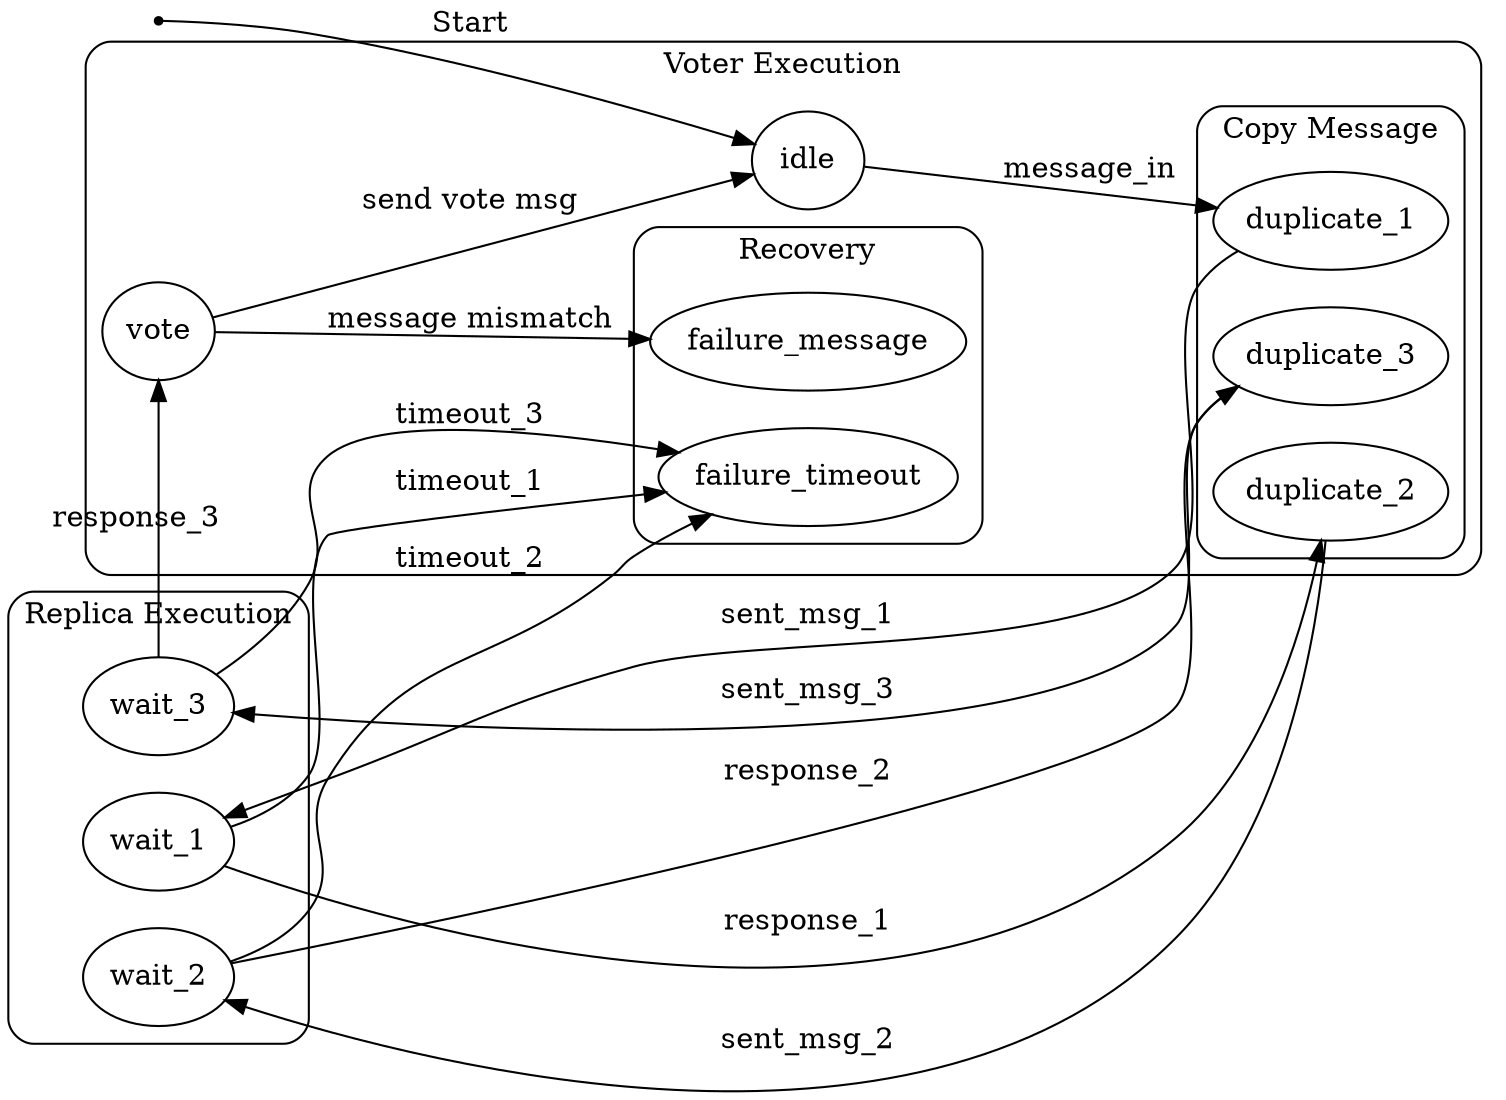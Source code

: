 digraph foo {
	graph [compound=true];
	rankdir=LR;
	node [ shape = point ];
	ENTRY;
	//node [ shape = circle, height = 0.2 ];
	node [ shape = ellipse, height = 0.65 ];
	//node [ shape = circle ];
	
	subgraph cluster_voter {
                style = rounded;
		label = "Voter Execution";
		idle;
		vote;
		subgraph cluster_dup {
		        label = "Copy Message";
                        duplicate_1;
                        duplicate_2;
                        duplicate_3;
		}
		subgraph cluster_recover {
		        label = "Recovery";
			failure_timeout;
			failure_message;
		}
	}
	subgraph cluster_wait {
                style = rounded;
	        label = "Replica Execution";
        	wait_1;
        	wait_2;
        	wait_3;
        }
	idle -> duplicate_1 [ label = "message_in" ];

	// These point to the cluster, not the individual node
	// wait_1 -> duplicate [ label = "response_1" ltail=cluster_wait];
      	// wait_1 -> failure_timeout [ label = "timeout" ltail=cluster_wait];
	// duplicate -> wait_1       [ label = "send_message" lhead=cluster_wait];

	duplicate_1 -> wait_1 [ label = "sent_msg_1" ];
	wait_1 -> duplicate_2 [ label = "response_1" ];
	wait_1 -> failure_timeout [ label = "timeout_1" ];

	duplicate_2 -> wait_2 [ label = "sent_msg_2" ];
	wait_2 -> duplicate_3 [ label = "response_2" ];
	wait_2 -> failure_timeout [ label = "timeout_2" ];

	duplicate_3 -> wait_3 [ label = "sent_msg_3" ];
	wait_3 -> vote [ label = "response_3" ];
	wait_3 -> failure_timeout [ label = "timeout_3" ];


	vote -> idle              [ label = "send vote msg" ];
	vote -> failure_message   [ label = "message mismatch" ];
	
	ENTRY -> idle [ label = "Start" ];
}
